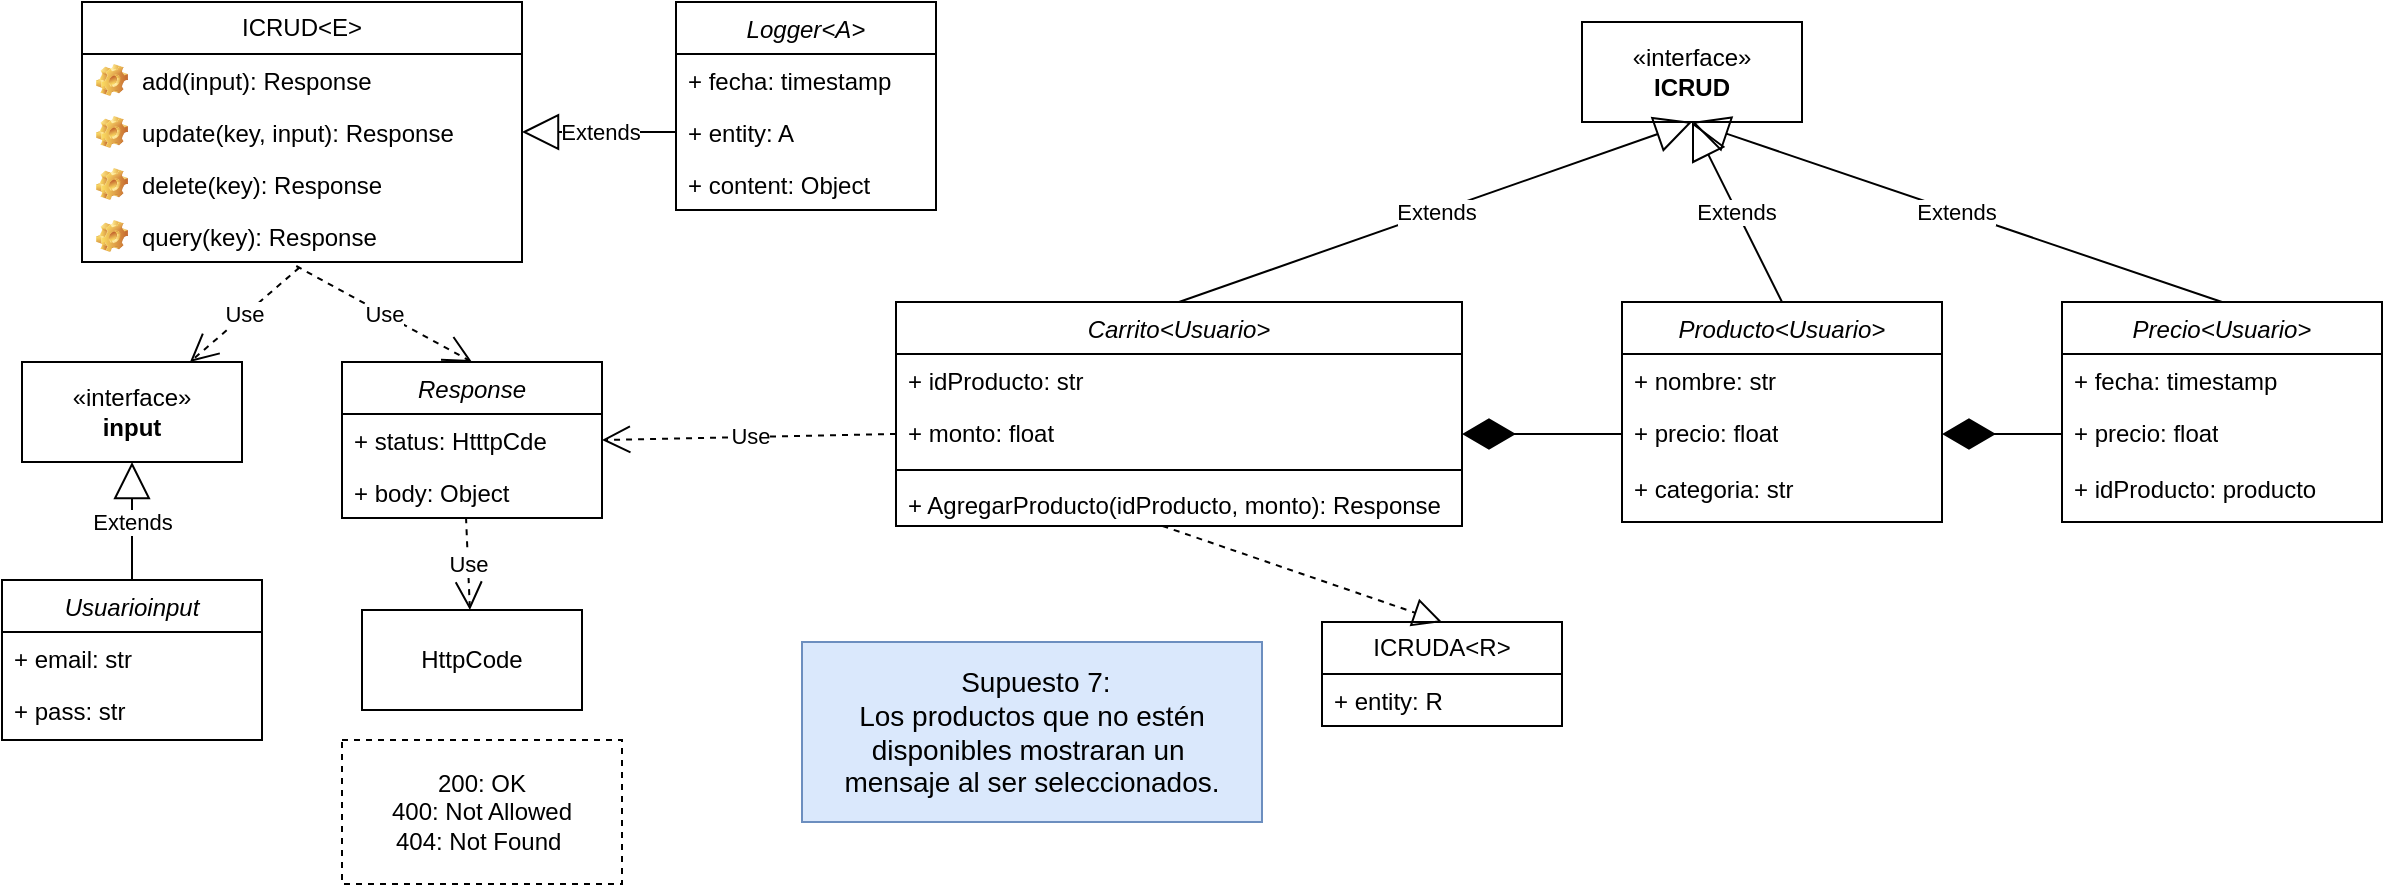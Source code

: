 <mxfile version="28.2.7">
  <diagram id="C5RBs43oDa-KdzZeNtuy" name="Page-1">
    <mxGraphModel dx="529" dy="698" grid="1" gridSize="10" guides="1" tooltips="1" connect="1" arrows="1" fold="1" page="1" pageScale="1" pageWidth="827" pageHeight="1169" math="0" shadow="0">
      <root>
        <mxCell id="WIyWlLk6GJQsqaUBKTNV-0" />
        <mxCell id="WIyWlLk6GJQsqaUBKTNV-1" parent="WIyWlLk6GJQsqaUBKTNV-0" />
        <mxCell id="emOdoEsjV926fwIJ54Cw-25" value="&lt;font style=&quot;font-size: 14px;&quot;&gt;&amp;nbsp;Supuesto 7:&lt;/font&gt;&lt;div&gt;&lt;div&gt;&lt;font style=&quot;font-size: 14px;&quot;&gt;Los productos que no estén disponibles mostraran un&amp;nbsp;&lt;/font&gt;&lt;/div&gt;&lt;div&gt;&lt;font style=&quot;font-size: 14px;&quot;&gt;mensaje al ser seleccionados.&lt;/font&gt;&lt;/div&gt;&lt;/div&gt;" style="html=1;whiteSpace=wrap;fillColor=#dae8fc;strokeColor=#6c8ebf;" vertex="1" parent="WIyWlLk6GJQsqaUBKTNV-1">
          <mxGeometry x="1660" y="950" width="230" height="90" as="geometry" />
        </mxCell>
        <mxCell id="emOdoEsjV926fwIJ54Cw-53" value="Carrito&lt;Usuario&gt;" style="swimlane;fontStyle=2;align=center;verticalAlign=top;childLayout=stackLayout;horizontal=1;startSize=26;horizontalStack=0;resizeParent=1;resizeLast=0;collapsible=1;marginBottom=0;rounded=0;shadow=0;strokeWidth=1;" vertex="1" parent="WIyWlLk6GJQsqaUBKTNV-1">
          <mxGeometry x="1707" y="780" width="283" height="112" as="geometry">
            <mxRectangle x="230" y="140" width="160" height="26" as="alternateBounds" />
          </mxGeometry>
        </mxCell>
        <mxCell id="emOdoEsjV926fwIJ54Cw-54" value="+ idProducto: str" style="text;strokeColor=none;fillColor=none;align=left;verticalAlign=top;spacingLeft=4;spacingRight=4;overflow=hidden;rotatable=0;points=[[0,0.5],[1,0.5]];portConstraint=eastwest;whiteSpace=wrap;html=1;" vertex="1" parent="emOdoEsjV926fwIJ54Cw-53">
          <mxGeometry y="26" width="283" height="26" as="geometry" />
        </mxCell>
        <mxCell id="emOdoEsjV926fwIJ54Cw-55" value="+ monto: float" style="text;strokeColor=none;fillColor=none;align=left;verticalAlign=top;spacingLeft=4;spacingRight=4;overflow=hidden;rotatable=0;points=[[0,0.5],[1,0.5]];portConstraint=eastwest;whiteSpace=wrap;html=1;" vertex="1" parent="emOdoEsjV926fwIJ54Cw-53">
          <mxGeometry y="52" width="283" height="28" as="geometry" />
        </mxCell>
        <mxCell id="emOdoEsjV926fwIJ54Cw-56" value="" style="line;html=1;strokeWidth=1;align=left;verticalAlign=middle;spacingTop=-1;spacingLeft=3;spacingRight=3;rotatable=0;labelPosition=right;points=[];portConstraint=eastwest;" vertex="1" parent="emOdoEsjV926fwIJ54Cw-53">
          <mxGeometry y="80" width="283" height="8" as="geometry" />
        </mxCell>
        <mxCell id="emOdoEsjV926fwIJ54Cw-57" value="+ AgregarProducto(idProducto, monto): Response" style="text;strokeColor=none;fillColor=none;align=left;verticalAlign=top;spacingLeft=4;spacingRight=4;overflow=hidden;rotatable=0;points=[[0,0.5],[1,0.5]];portConstraint=eastwest;whiteSpace=wrap;html=1;" vertex="1" parent="emOdoEsjV926fwIJ54Cw-53">
          <mxGeometry y="88" width="283" height="24" as="geometry" />
        </mxCell>
        <mxCell id="emOdoEsjV926fwIJ54Cw-58" value="ICRUD&amp;lt;E&amp;gt;" style="swimlane;fontStyle=0;childLayout=stackLayout;horizontal=1;startSize=26;fillColor=none;horizontalStack=0;resizeParent=1;resizeParentMax=0;resizeLast=0;collapsible=1;marginBottom=0;whiteSpace=wrap;html=1;" vertex="1" parent="WIyWlLk6GJQsqaUBKTNV-1">
          <mxGeometry x="1300" y="630" width="220" height="130" as="geometry" />
        </mxCell>
        <mxCell id="emOdoEsjV926fwIJ54Cw-59" value="add(input): Response" style="label;fontStyle=0;strokeColor=none;fillColor=none;align=left;verticalAlign=top;overflow=hidden;spacingLeft=28;spacingRight=4;rotatable=0;points=[[0,0.5],[1,0.5]];portConstraint=eastwest;imageWidth=16;imageHeight=16;whiteSpace=wrap;html=1;image=img/clipart/Gear_128x128.png" vertex="1" parent="emOdoEsjV926fwIJ54Cw-58">
          <mxGeometry y="26" width="220" height="26" as="geometry" />
        </mxCell>
        <mxCell id="emOdoEsjV926fwIJ54Cw-60" value="update(key, input): Response" style="label;fontStyle=0;strokeColor=none;fillColor=none;align=left;verticalAlign=top;overflow=hidden;spacingLeft=28;spacingRight=4;rotatable=0;points=[[0,0.5],[1,0.5]];portConstraint=eastwest;imageWidth=16;imageHeight=16;whiteSpace=wrap;html=1;image=img/clipart/Gear_128x128.png" vertex="1" parent="emOdoEsjV926fwIJ54Cw-58">
          <mxGeometry y="52" width="220" height="26" as="geometry" />
        </mxCell>
        <mxCell id="emOdoEsjV926fwIJ54Cw-61" value="delete(key): Response" style="label;fontStyle=0;strokeColor=none;fillColor=none;align=left;verticalAlign=top;overflow=hidden;spacingLeft=28;spacingRight=4;rotatable=0;points=[[0,0.5],[1,0.5]];portConstraint=eastwest;imageWidth=16;imageHeight=16;whiteSpace=wrap;html=1;image=img/clipart/Gear_128x128.png" vertex="1" parent="emOdoEsjV926fwIJ54Cw-58">
          <mxGeometry y="78" width="220" height="26" as="geometry" />
        </mxCell>
        <mxCell id="emOdoEsjV926fwIJ54Cw-62" value="query(key): Response" style="label;fontStyle=0;strokeColor=none;fillColor=none;align=left;verticalAlign=top;overflow=hidden;spacingLeft=28;spacingRight=4;rotatable=0;points=[[0,0.5],[1,0.5]];portConstraint=eastwest;imageWidth=16;imageHeight=16;whiteSpace=wrap;html=1;image=img/clipart/Gear_128x128.png" vertex="1" parent="emOdoEsjV926fwIJ54Cw-58">
          <mxGeometry y="104" width="220" height="26" as="geometry" />
        </mxCell>
        <mxCell id="emOdoEsjV926fwIJ54Cw-63" value="«interface»&lt;br&gt;&lt;b&gt;input&lt;/b&gt;" style="html=1;whiteSpace=wrap;" vertex="1" parent="WIyWlLk6GJQsqaUBKTNV-1">
          <mxGeometry x="1270" y="810" width="110" height="50" as="geometry" />
        </mxCell>
        <mxCell id="emOdoEsjV926fwIJ54Cw-64" value="Use" style="endArrow=open;endSize=12;dashed=1;html=1;rounded=0;exitX=0.494;exitY=1.108;exitDx=0;exitDy=0;exitPerimeter=0;" edge="1" parent="WIyWlLk6GJQsqaUBKTNV-1" source="emOdoEsjV926fwIJ54Cw-62" target="emOdoEsjV926fwIJ54Cw-63">
          <mxGeometry width="160" relative="1" as="geometry">
            <mxPoint x="1450" y="860" as="sourcePoint" />
            <mxPoint x="1370" y="850" as="targetPoint" />
          </mxGeometry>
        </mxCell>
        <mxCell id="emOdoEsjV926fwIJ54Cw-65" value="Usuarioinput" style="swimlane;fontStyle=2;align=center;verticalAlign=top;childLayout=stackLayout;horizontal=1;startSize=26;horizontalStack=0;resizeParent=1;resizeLast=0;collapsible=1;marginBottom=0;rounded=0;shadow=0;strokeWidth=1;" vertex="1" parent="WIyWlLk6GJQsqaUBKTNV-1">
          <mxGeometry x="1260" y="919" width="130" height="80" as="geometry">
            <mxRectangle x="230" y="140" width="160" height="26" as="alternateBounds" />
          </mxGeometry>
        </mxCell>
        <mxCell id="emOdoEsjV926fwIJ54Cw-66" value="+ email: str" style="text;strokeColor=none;fillColor=none;align=left;verticalAlign=top;spacingLeft=4;spacingRight=4;overflow=hidden;rotatable=0;points=[[0,0.5],[1,0.5]];portConstraint=eastwest;whiteSpace=wrap;html=1;" vertex="1" parent="emOdoEsjV926fwIJ54Cw-65">
          <mxGeometry y="26" width="130" height="26" as="geometry" />
        </mxCell>
        <mxCell id="emOdoEsjV926fwIJ54Cw-67" value="+ pass: str" style="text;strokeColor=none;fillColor=none;align=left;verticalAlign=top;spacingLeft=4;spacingRight=4;overflow=hidden;rotatable=0;points=[[0,0.5],[1,0.5]];portConstraint=eastwest;whiteSpace=wrap;html=1;" vertex="1" parent="emOdoEsjV926fwIJ54Cw-65">
          <mxGeometry y="52" width="130" height="20" as="geometry" />
        </mxCell>
        <mxCell id="emOdoEsjV926fwIJ54Cw-68" value="Extends" style="endArrow=block;endSize=16;endFill=0;html=1;rounded=0;exitX=0.5;exitY=0;exitDx=0;exitDy=0;entryX=0.5;entryY=1;entryDx=0;entryDy=0;" edge="1" parent="WIyWlLk6GJQsqaUBKTNV-1" source="emOdoEsjV926fwIJ54Cw-65" target="emOdoEsjV926fwIJ54Cw-63">
          <mxGeometry width="160" relative="1" as="geometry">
            <mxPoint x="1500" y="860" as="sourcePoint" />
            <mxPoint x="1660" y="860" as="targetPoint" />
          </mxGeometry>
        </mxCell>
        <mxCell id="emOdoEsjV926fwIJ54Cw-69" value="Response" style="swimlane;fontStyle=2;align=center;verticalAlign=top;childLayout=stackLayout;horizontal=1;startSize=26;horizontalStack=0;resizeParent=1;resizeLast=0;collapsible=1;marginBottom=0;rounded=0;shadow=0;strokeWidth=1;" vertex="1" parent="WIyWlLk6GJQsqaUBKTNV-1">
          <mxGeometry x="1430" y="810" width="130" height="78" as="geometry">
            <mxRectangle x="230" y="140" width="160" height="26" as="alternateBounds" />
          </mxGeometry>
        </mxCell>
        <mxCell id="emOdoEsjV926fwIJ54Cw-70" value="+ status: HtttpCde" style="text;strokeColor=none;fillColor=none;align=left;verticalAlign=top;spacingLeft=4;spacingRight=4;overflow=hidden;rotatable=0;points=[[0,0.5],[1,0.5]];portConstraint=eastwest;whiteSpace=wrap;html=1;" vertex="1" parent="emOdoEsjV926fwIJ54Cw-69">
          <mxGeometry y="26" width="130" height="26" as="geometry" />
        </mxCell>
        <mxCell id="emOdoEsjV926fwIJ54Cw-71" value="+ body: Object" style="text;strokeColor=none;fillColor=none;align=left;verticalAlign=top;spacingLeft=4;spacingRight=4;overflow=hidden;rotatable=0;points=[[0,0.5],[1,0.5]];portConstraint=eastwest;whiteSpace=wrap;html=1;" vertex="1" parent="emOdoEsjV926fwIJ54Cw-69">
          <mxGeometry y="52" width="130" height="26" as="geometry" />
        </mxCell>
        <mxCell id="emOdoEsjV926fwIJ54Cw-72" value="Use" style="endArrow=open;endSize=12;dashed=1;html=1;rounded=0;entryX=0.5;entryY=0;entryDx=0;entryDy=0;exitX=0.487;exitY=1.077;exitDx=0;exitDy=0;exitPerimeter=0;" edge="1" parent="WIyWlLk6GJQsqaUBKTNV-1" source="emOdoEsjV926fwIJ54Cw-62" target="emOdoEsjV926fwIJ54Cw-69">
          <mxGeometry width="160" relative="1" as="geometry">
            <mxPoint x="1410" y="770" as="sourcePoint" />
            <mxPoint x="1390" y="817" as="targetPoint" />
          </mxGeometry>
        </mxCell>
        <mxCell id="emOdoEsjV926fwIJ54Cw-73" value="HttpCode" style="html=1;whiteSpace=wrap;" vertex="1" parent="WIyWlLk6GJQsqaUBKTNV-1">
          <mxGeometry x="1440" y="934" width="110" height="50" as="geometry" />
        </mxCell>
        <mxCell id="emOdoEsjV926fwIJ54Cw-74" value="Use" style="endArrow=open;endSize=12;dashed=1;html=1;rounded=0;exitX=0.477;exitY=0.985;exitDx=0;exitDy=0;exitPerimeter=0;" edge="1" parent="WIyWlLk6GJQsqaUBKTNV-1" source="emOdoEsjV926fwIJ54Cw-71" target="emOdoEsjV926fwIJ54Cw-73">
          <mxGeometry width="160" relative="1" as="geometry">
            <mxPoint x="1725" y="890" as="sourcePoint" />
            <mxPoint x="1670" y="937" as="targetPoint" />
          </mxGeometry>
        </mxCell>
        <mxCell id="emOdoEsjV926fwIJ54Cw-75" value="«interface»&lt;br&gt;&lt;b&gt;ICRUD&lt;/b&gt;" style="html=1;whiteSpace=wrap;" vertex="1" parent="WIyWlLk6GJQsqaUBKTNV-1">
          <mxGeometry x="2050" y="640" width="110" height="50" as="geometry" />
        </mxCell>
        <mxCell id="emOdoEsjV926fwIJ54Cw-76" value="200: OK&lt;div&gt;400: Not Allowed&lt;/div&gt;&lt;div&gt;&lt;div&gt;404: Not Found&amp;nbsp;&lt;/div&gt;&lt;/div&gt;" style="html=1;whiteSpace=wrap;dashed=1;" vertex="1" parent="WIyWlLk6GJQsqaUBKTNV-1">
          <mxGeometry x="1430" y="999" width="140" height="72" as="geometry" />
        </mxCell>
        <mxCell id="emOdoEsjV926fwIJ54Cw-77" value="Logger&lt;A&gt;" style="swimlane;fontStyle=2;align=center;verticalAlign=top;childLayout=stackLayout;horizontal=1;startSize=26;horizontalStack=0;resizeParent=1;resizeLast=0;collapsible=1;marginBottom=0;rounded=0;shadow=0;strokeWidth=1;" vertex="1" parent="WIyWlLk6GJQsqaUBKTNV-1">
          <mxGeometry x="1597" y="630" width="130" height="104" as="geometry">
            <mxRectangle x="230" y="140" width="160" height="26" as="alternateBounds" />
          </mxGeometry>
        </mxCell>
        <mxCell id="emOdoEsjV926fwIJ54Cw-78" value="+ fecha: timestamp" style="text;strokeColor=none;fillColor=none;align=left;verticalAlign=top;spacingLeft=4;spacingRight=4;overflow=hidden;rotatable=0;points=[[0,0.5],[1,0.5]];portConstraint=eastwest;whiteSpace=wrap;html=1;" vertex="1" parent="emOdoEsjV926fwIJ54Cw-77">
          <mxGeometry y="26" width="130" height="26" as="geometry" />
        </mxCell>
        <mxCell id="emOdoEsjV926fwIJ54Cw-79" value="+ entity: A" style="text;strokeColor=none;fillColor=none;align=left;verticalAlign=top;spacingLeft=4;spacingRight=4;overflow=hidden;rotatable=0;points=[[0,0.5],[1,0.5]];portConstraint=eastwest;whiteSpace=wrap;html=1;" vertex="1" parent="emOdoEsjV926fwIJ54Cw-77">
          <mxGeometry y="52" width="130" height="26" as="geometry" />
        </mxCell>
        <mxCell id="emOdoEsjV926fwIJ54Cw-80" value="+ content: Object" style="text;strokeColor=none;fillColor=none;align=left;verticalAlign=top;spacingLeft=4;spacingRight=4;overflow=hidden;rotatable=0;points=[[0,0.5],[1,0.5]];portConstraint=eastwest;whiteSpace=wrap;html=1;" vertex="1" parent="emOdoEsjV926fwIJ54Cw-77">
          <mxGeometry y="78" width="130" height="26" as="geometry" />
        </mxCell>
        <mxCell id="emOdoEsjV926fwIJ54Cw-81" value="Extends" style="endArrow=block;endSize=16;endFill=0;html=1;rounded=0;exitX=0;exitY=0.5;exitDx=0;exitDy=0;" edge="1" parent="WIyWlLk6GJQsqaUBKTNV-1" source="emOdoEsjV926fwIJ54Cw-79">
          <mxGeometry width="160" relative="1" as="geometry">
            <mxPoint x="1540" y="874" as="sourcePoint" />
            <mxPoint x="1520" y="695" as="targetPoint" />
          </mxGeometry>
        </mxCell>
        <mxCell id="emOdoEsjV926fwIJ54Cw-82" value="Use" style="endArrow=open;endSize=12;dashed=1;html=1;rounded=0;entryX=1;entryY=0.5;entryDx=0;entryDy=0;exitX=0;exitY=0.5;exitDx=0;exitDy=0;" edge="1" parent="WIyWlLk6GJQsqaUBKTNV-1" source="emOdoEsjV926fwIJ54Cw-55" target="emOdoEsjV926fwIJ54Cw-70">
          <mxGeometry width="160" relative="1" as="geometry">
            <mxPoint x="1690" y="846" as="sourcePoint" />
            <mxPoint x="1620" y="970" as="targetPoint" />
            <Array as="points" />
          </mxGeometry>
        </mxCell>
        <mxCell id="emOdoEsjV926fwIJ54Cw-83" value="Extends" style="endArrow=block;endSize=16;endFill=0;html=1;rounded=0;exitX=0.5;exitY=0;exitDx=0;exitDy=0;entryX=0.5;entryY=1;entryDx=0;entryDy=0;" edge="1" parent="WIyWlLk6GJQsqaUBKTNV-1" source="emOdoEsjV926fwIJ54Cw-53" target="emOdoEsjV926fwIJ54Cw-75">
          <mxGeometry width="160" relative="1" as="geometry">
            <mxPoint x="2080" y="846" as="sourcePoint" />
            <mxPoint x="2030" y="730" as="targetPoint" />
          </mxGeometry>
        </mxCell>
        <mxCell id="emOdoEsjV926fwIJ54Cw-84" style="edgeStyle=none;curved=1;rounded=0;orthogonalLoop=1;jettySize=auto;html=1;exitX=0.75;exitY=0;exitDx=0;exitDy=0;fontSize=12;startSize=8;endSize=8;" edge="1" parent="WIyWlLk6GJQsqaUBKTNV-1">
          <mxGeometry relative="1" as="geometry">
            <mxPoint x="2363.25" y="919" as="sourcePoint" />
            <mxPoint x="2363.25" y="919" as="targetPoint" />
          </mxGeometry>
        </mxCell>
        <mxCell id="emOdoEsjV926fwIJ54Cw-85" value="ICRUDA&amp;lt;R&amp;gt;" style="swimlane;fontStyle=0;childLayout=stackLayout;horizontal=1;startSize=26;fillColor=none;horizontalStack=0;resizeParent=1;resizeParentMax=0;resizeLast=0;collapsible=1;marginBottom=0;whiteSpace=wrap;html=1;" vertex="1" parent="WIyWlLk6GJQsqaUBKTNV-1">
          <mxGeometry x="1920" y="940" width="120" height="52" as="geometry" />
        </mxCell>
        <mxCell id="emOdoEsjV926fwIJ54Cw-86" value="+ entity: R" style="text;strokeColor=none;fillColor=none;align=left;verticalAlign=top;spacingLeft=4;spacingRight=4;overflow=hidden;rotatable=0;points=[[0,0.5],[1,0.5]];portConstraint=eastwest;whiteSpace=wrap;html=1;" vertex="1" parent="emOdoEsjV926fwIJ54Cw-85">
          <mxGeometry y="26" width="120" height="26" as="geometry" />
        </mxCell>
        <mxCell id="emOdoEsjV926fwIJ54Cw-87" value="" style="endArrow=block;dashed=1;endFill=0;endSize=12;html=1;rounded=0;fontSize=12;curved=1;entryX=0.5;entryY=0;entryDx=0;entryDy=0;exitX=0.471;exitY=1;exitDx=0;exitDy=0;exitPerimeter=0;" edge="1" parent="WIyWlLk6GJQsqaUBKTNV-1" source="emOdoEsjV926fwIJ54Cw-57" target="emOdoEsjV926fwIJ54Cw-85">
          <mxGeometry width="160" relative="1" as="geometry">
            <mxPoint x="2080" y="846" as="sourcePoint" />
            <mxPoint x="2032" y="1073" as="targetPoint" />
          </mxGeometry>
        </mxCell>
        <mxCell id="emOdoEsjV926fwIJ54Cw-88" value="Producto&lt;Usuario&gt;" style="swimlane;fontStyle=2;align=center;verticalAlign=top;childLayout=stackLayout;horizontal=1;startSize=26;horizontalStack=0;resizeParent=1;resizeLast=0;collapsible=1;marginBottom=0;rounded=0;shadow=0;strokeWidth=1;" vertex="1" parent="WIyWlLk6GJQsqaUBKTNV-1">
          <mxGeometry x="2070" y="780" width="160" height="110" as="geometry">
            <mxRectangle x="230" y="140" width="160" height="26" as="alternateBounds" />
          </mxGeometry>
        </mxCell>
        <mxCell id="emOdoEsjV926fwIJ54Cw-89" value="+ nombre: str" style="text;strokeColor=none;fillColor=none;align=left;verticalAlign=top;spacingLeft=4;spacingRight=4;overflow=hidden;rotatable=0;points=[[0,0.5],[1,0.5]];portConstraint=eastwest;whiteSpace=wrap;html=1;" vertex="1" parent="emOdoEsjV926fwIJ54Cw-88">
          <mxGeometry y="26" width="160" height="26" as="geometry" />
        </mxCell>
        <mxCell id="emOdoEsjV926fwIJ54Cw-90" value="+ precio: float" style="text;strokeColor=none;fillColor=none;align=left;verticalAlign=top;spacingLeft=4;spacingRight=4;overflow=hidden;rotatable=0;points=[[0,0.5],[1,0.5]];portConstraint=eastwest;whiteSpace=wrap;html=1;" vertex="1" parent="emOdoEsjV926fwIJ54Cw-88">
          <mxGeometry y="52" width="160" height="28" as="geometry" />
        </mxCell>
        <mxCell id="emOdoEsjV926fwIJ54Cw-91" value="+ categoria: str" style="text;strokeColor=none;fillColor=none;align=left;verticalAlign=top;spacingLeft=4;spacingRight=4;overflow=hidden;rotatable=0;points=[[0,0.5],[1,0.5]];portConstraint=eastwest;whiteSpace=wrap;html=1;" vertex="1" parent="emOdoEsjV926fwIJ54Cw-88">
          <mxGeometry y="80" width="160" height="26" as="geometry" />
        </mxCell>
        <mxCell id="emOdoEsjV926fwIJ54Cw-92" value="Precio&lt;Usuario&gt;" style="swimlane;fontStyle=2;align=center;verticalAlign=top;childLayout=stackLayout;horizontal=1;startSize=26;horizontalStack=0;resizeParent=1;resizeLast=0;collapsible=1;marginBottom=0;rounded=0;shadow=0;strokeWidth=1;" vertex="1" parent="WIyWlLk6GJQsqaUBKTNV-1">
          <mxGeometry x="2290" y="780" width="160" height="110" as="geometry">
            <mxRectangle x="230" y="140" width="160" height="26" as="alternateBounds" />
          </mxGeometry>
        </mxCell>
        <mxCell id="emOdoEsjV926fwIJ54Cw-93" value="+ fecha: timestamp" style="text;strokeColor=none;fillColor=none;align=left;verticalAlign=top;spacingLeft=4;spacingRight=4;overflow=hidden;rotatable=0;points=[[0,0.5],[1,0.5]];portConstraint=eastwest;whiteSpace=wrap;html=1;" vertex="1" parent="emOdoEsjV926fwIJ54Cw-92">
          <mxGeometry y="26" width="160" height="26" as="geometry" />
        </mxCell>
        <mxCell id="emOdoEsjV926fwIJ54Cw-94" value="+ precio: float" style="text;strokeColor=none;fillColor=none;align=left;verticalAlign=top;spacingLeft=4;spacingRight=4;overflow=hidden;rotatable=0;points=[[0,0.5],[1,0.5]];portConstraint=eastwest;whiteSpace=wrap;html=1;" vertex="1" parent="emOdoEsjV926fwIJ54Cw-92">
          <mxGeometry y="52" width="160" height="28" as="geometry" />
        </mxCell>
        <mxCell id="emOdoEsjV926fwIJ54Cw-95" value="+ idProducto: producto" style="text;strokeColor=none;fillColor=none;align=left;verticalAlign=top;spacingLeft=4;spacingRight=4;overflow=hidden;rotatable=0;points=[[0,0.5],[1,0.5]];portConstraint=eastwest;whiteSpace=wrap;html=1;" vertex="1" parent="emOdoEsjV926fwIJ54Cw-92">
          <mxGeometry y="80" width="160" height="26" as="geometry" />
        </mxCell>
        <mxCell id="emOdoEsjV926fwIJ54Cw-96" value="" style="endArrow=diamondThin;endFill=1;endSize=24;html=1;rounded=0;entryX=1;entryY=0.5;entryDx=0;entryDy=0;exitX=0;exitY=0.5;exitDx=0;exitDy=0;" edge="1" parent="WIyWlLk6GJQsqaUBKTNV-1" source="emOdoEsjV926fwIJ54Cw-90" target="emOdoEsjV926fwIJ54Cw-55">
          <mxGeometry width="160" relative="1" as="geometry">
            <mxPoint x="1860" y="970" as="sourcePoint" />
            <mxPoint x="2020" y="970" as="targetPoint" />
          </mxGeometry>
        </mxCell>
        <mxCell id="emOdoEsjV926fwIJ54Cw-97" value="" style="endArrow=diamondThin;endFill=1;endSize=24;html=1;rounded=0;entryX=1;entryY=0.5;entryDx=0;entryDy=0;exitX=0;exitY=0.5;exitDx=0;exitDy=0;" edge="1" parent="WIyWlLk6GJQsqaUBKTNV-1" source="emOdoEsjV926fwIJ54Cw-94" target="emOdoEsjV926fwIJ54Cw-90">
          <mxGeometry width="160" relative="1" as="geometry">
            <mxPoint x="2170" y="950" as="sourcePoint" />
            <mxPoint x="2090" y="950" as="targetPoint" />
          </mxGeometry>
        </mxCell>
        <mxCell id="emOdoEsjV926fwIJ54Cw-98" value="Extends" style="endArrow=block;endSize=16;endFill=0;html=1;rounded=0;exitX=0.5;exitY=0;exitDx=0;exitDy=0;entryX=0.5;entryY=1;entryDx=0;entryDy=0;" edge="1" parent="WIyWlLk6GJQsqaUBKTNV-1" source="emOdoEsjV926fwIJ54Cw-88" target="emOdoEsjV926fwIJ54Cw-75">
          <mxGeometry width="160" relative="1" as="geometry">
            <mxPoint x="1950" y="790" as="sourcePoint" />
            <mxPoint x="2096" y="730" as="targetPoint" />
          </mxGeometry>
        </mxCell>
        <mxCell id="emOdoEsjV926fwIJ54Cw-99" value="Extends" style="endArrow=block;endSize=16;endFill=0;html=1;rounded=0;exitX=0.5;exitY=0;exitDx=0;exitDy=0;entryX=0.5;entryY=1;entryDx=0;entryDy=0;" edge="1" parent="WIyWlLk6GJQsqaUBKTNV-1" source="emOdoEsjV926fwIJ54Cw-92" target="emOdoEsjV926fwIJ54Cw-75">
          <mxGeometry width="160" relative="1" as="geometry">
            <mxPoint x="2265" y="800" as="sourcePoint" />
            <mxPoint x="2220" y="710" as="targetPoint" />
          </mxGeometry>
        </mxCell>
      </root>
    </mxGraphModel>
  </diagram>
</mxfile>

